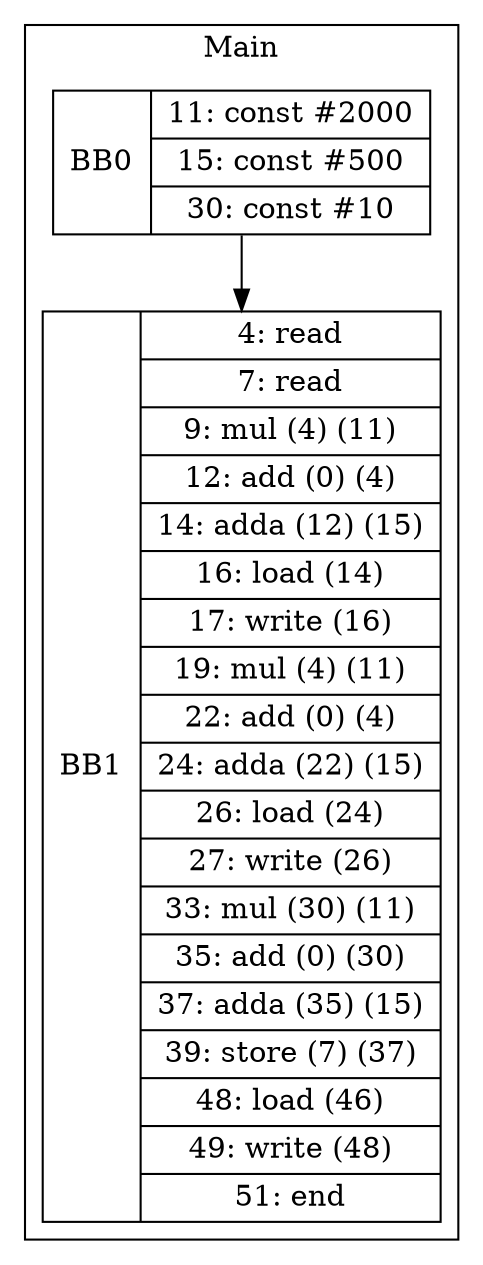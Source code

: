 digraph G {
node [shape=record];
subgraph cluster_main{
label = "Main";
BB0 [shape=record, label="<b>BB0|{11: const #2000|15: const #500|30: const #10}"];
BB1 [shape=record, label="<b>BB1|{4: read|7: read|9: mul (4) (11)|12: add (0) (4)|14: adda (12) (15)|16: load (14)|17: write (16)|19: mul (4) (11)|22: add (0) (4)|24: adda (22) (15)|26: load (24)|27: write (26)|33: mul (30) (11)|35: add (0) (30)|37: adda (35) (15)|39: store (7) (37)|48: load (46)|49: write (48)|51: end}"];
}
BB0:s -> BB1:n ;
}
